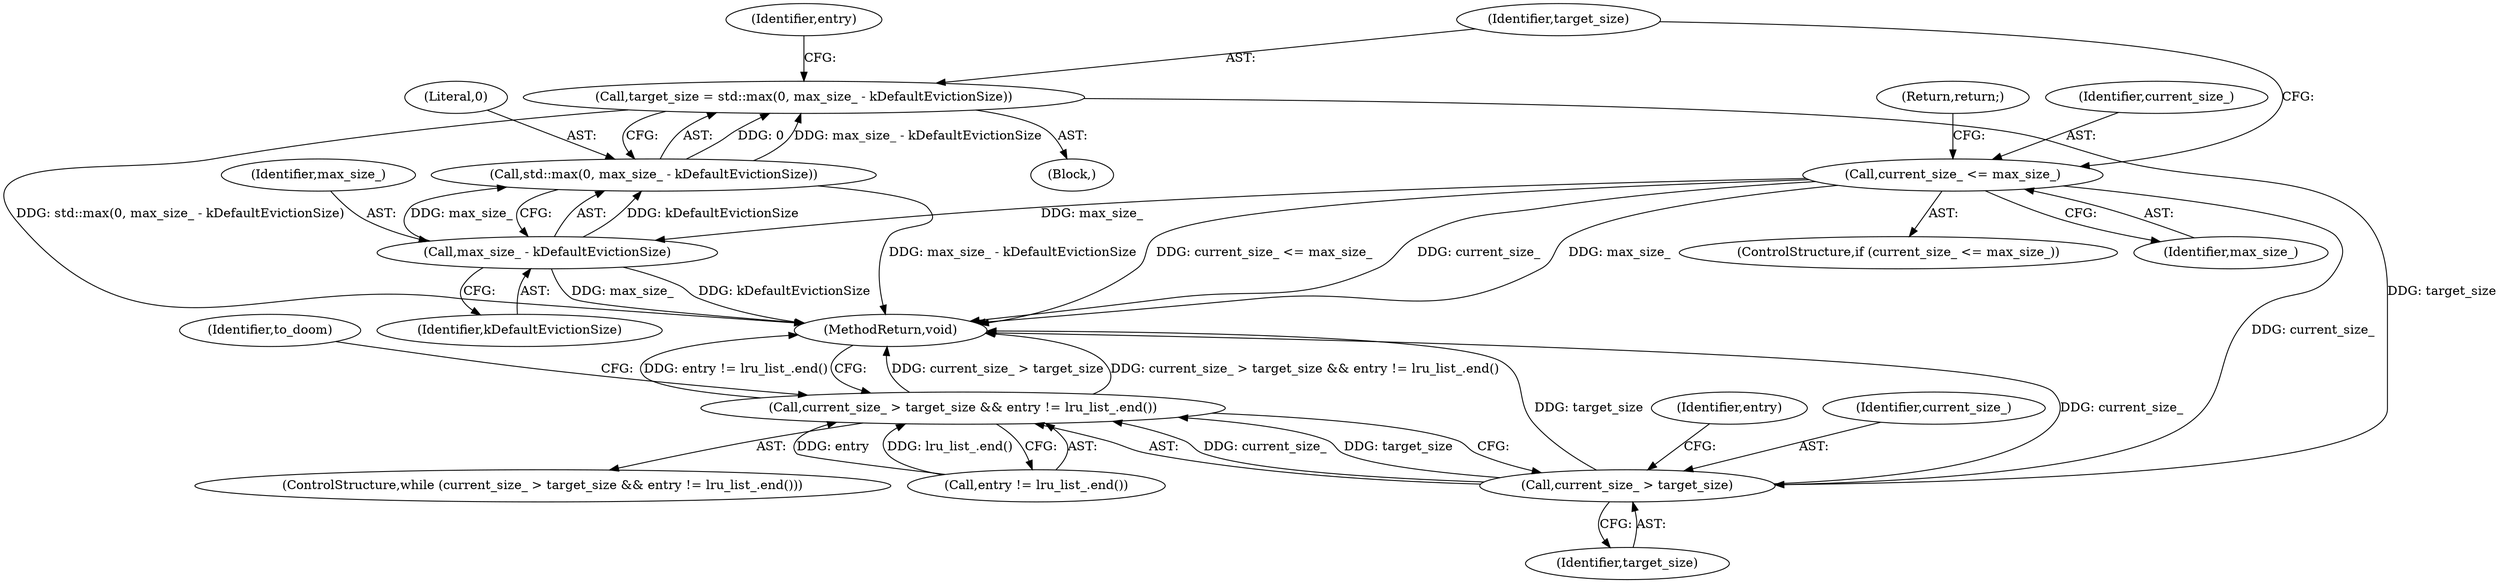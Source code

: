 digraph "0_Chrome_c9d673b54832afde658f214d7da7d0453fa89774@integer" {
"1000108" [label="(Call,target_size = std::max(0, max_size_ - kDefaultEvictionSize))"];
"1000110" [label="(Call,std::max(0, max_size_ - kDefaultEvictionSize))"];
"1000112" [label="(Call,max_size_ - kDefaultEvictionSize)"];
"1000103" [label="(Call,current_size_ <= max_size_)"];
"1000121" [label="(Call,current_size_ > target_size)"];
"1000120" [label="(Call,current_size_ > target_size && entry != lru_list_.end())"];
"1000103" [label="(Call,current_size_ <= max_size_)"];
"1000119" [label="(ControlStructure,while (current_size_ > target_size && entry != lru_list_.end()))"];
"1000112" [label="(Call,max_size_ - kDefaultEvictionSize)"];
"1000104" [label="(Identifier,current_size_)"];
"1000125" [label="(Identifier,entry)"];
"1000109" [label="(Identifier,target_size)"];
"1000108" [label="(Call,target_size = std::max(0, max_size_ - kDefaultEvictionSize))"];
"1000110" [label="(Call,std::max(0, max_size_ - kDefaultEvictionSize))"];
"1000123" [label="(Identifier,target_size)"];
"1000113" [label="(Identifier,max_size_)"];
"1000124" [label="(Call,entry != lru_list_.end())"];
"1000114" [label="(Identifier,kDefaultEvictionSize)"];
"1000121" [label="(Call,current_size_ > target_size)"];
"1000111" [label="(Literal,0)"];
"1000106" [label="(Return,return;)"];
"1000101" [label="(Block,)"];
"1000139" [label="(MethodReturn,void)"];
"1000120" [label="(Call,current_size_ > target_size && entry != lru_list_.end())"];
"1000102" [label="(ControlStructure,if (current_size_ <= max_size_))"];
"1000117" [label="(Identifier,entry)"];
"1000105" [label="(Identifier,max_size_)"];
"1000130" [label="(Identifier,to_doom)"];
"1000122" [label="(Identifier,current_size_)"];
"1000108" -> "1000101"  [label="AST: "];
"1000108" -> "1000110"  [label="CFG: "];
"1000109" -> "1000108"  [label="AST: "];
"1000110" -> "1000108"  [label="AST: "];
"1000117" -> "1000108"  [label="CFG: "];
"1000108" -> "1000139"  [label="DDG: std::max(0, max_size_ - kDefaultEvictionSize)"];
"1000110" -> "1000108"  [label="DDG: 0"];
"1000110" -> "1000108"  [label="DDG: max_size_ - kDefaultEvictionSize"];
"1000108" -> "1000121"  [label="DDG: target_size"];
"1000110" -> "1000112"  [label="CFG: "];
"1000111" -> "1000110"  [label="AST: "];
"1000112" -> "1000110"  [label="AST: "];
"1000110" -> "1000139"  [label="DDG: max_size_ - kDefaultEvictionSize"];
"1000112" -> "1000110"  [label="DDG: max_size_"];
"1000112" -> "1000110"  [label="DDG: kDefaultEvictionSize"];
"1000112" -> "1000114"  [label="CFG: "];
"1000113" -> "1000112"  [label="AST: "];
"1000114" -> "1000112"  [label="AST: "];
"1000112" -> "1000139"  [label="DDG: kDefaultEvictionSize"];
"1000112" -> "1000139"  [label="DDG: max_size_"];
"1000103" -> "1000112"  [label="DDG: max_size_"];
"1000103" -> "1000102"  [label="AST: "];
"1000103" -> "1000105"  [label="CFG: "];
"1000104" -> "1000103"  [label="AST: "];
"1000105" -> "1000103"  [label="AST: "];
"1000106" -> "1000103"  [label="CFG: "];
"1000109" -> "1000103"  [label="CFG: "];
"1000103" -> "1000139"  [label="DDG: current_size_"];
"1000103" -> "1000139"  [label="DDG: max_size_"];
"1000103" -> "1000139"  [label="DDG: current_size_ <= max_size_"];
"1000103" -> "1000121"  [label="DDG: current_size_"];
"1000121" -> "1000120"  [label="AST: "];
"1000121" -> "1000123"  [label="CFG: "];
"1000122" -> "1000121"  [label="AST: "];
"1000123" -> "1000121"  [label="AST: "];
"1000125" -> "1000121"  [label="CFG: "];
"1000120" -> "1000121"  [label="CFG: "];
"1000121" -> "1000139"  [label="DDG: target_size"];
"1000121" -> "1000139"  [label="DDG: current_size_"];
"1000121" -> "1000120"  [label="DDG: current_size_"];
"1000121" -> "1000120"  [label="DDG: target_size"];
"1000120" -> "1000119"  [label="AST: "];
"1000120" -> "1000124"  [label="CFG: "];
"1000124" -> "1000120"  [label="AST: "];
"1000130" -> "1000120"  [label="CFG: "];
"1000139" -> "1000120"  [label="CFG: "];
"1000120" -> "1000139"  [label="DDG: current_size_ > target_size"];
"1000120" -> "1000139"  [label="DDG: current_size_ > target_size && entry != lru_list_.end()"];
"1000120" -> "1000139"  [label="DDG: entry != lru_list_.end()"];
"1000124" -> "1000120"  [label="DDG: entry"];
"1000124" -> "1000120"  [label="DDG: lru_list_.end()"];
}
